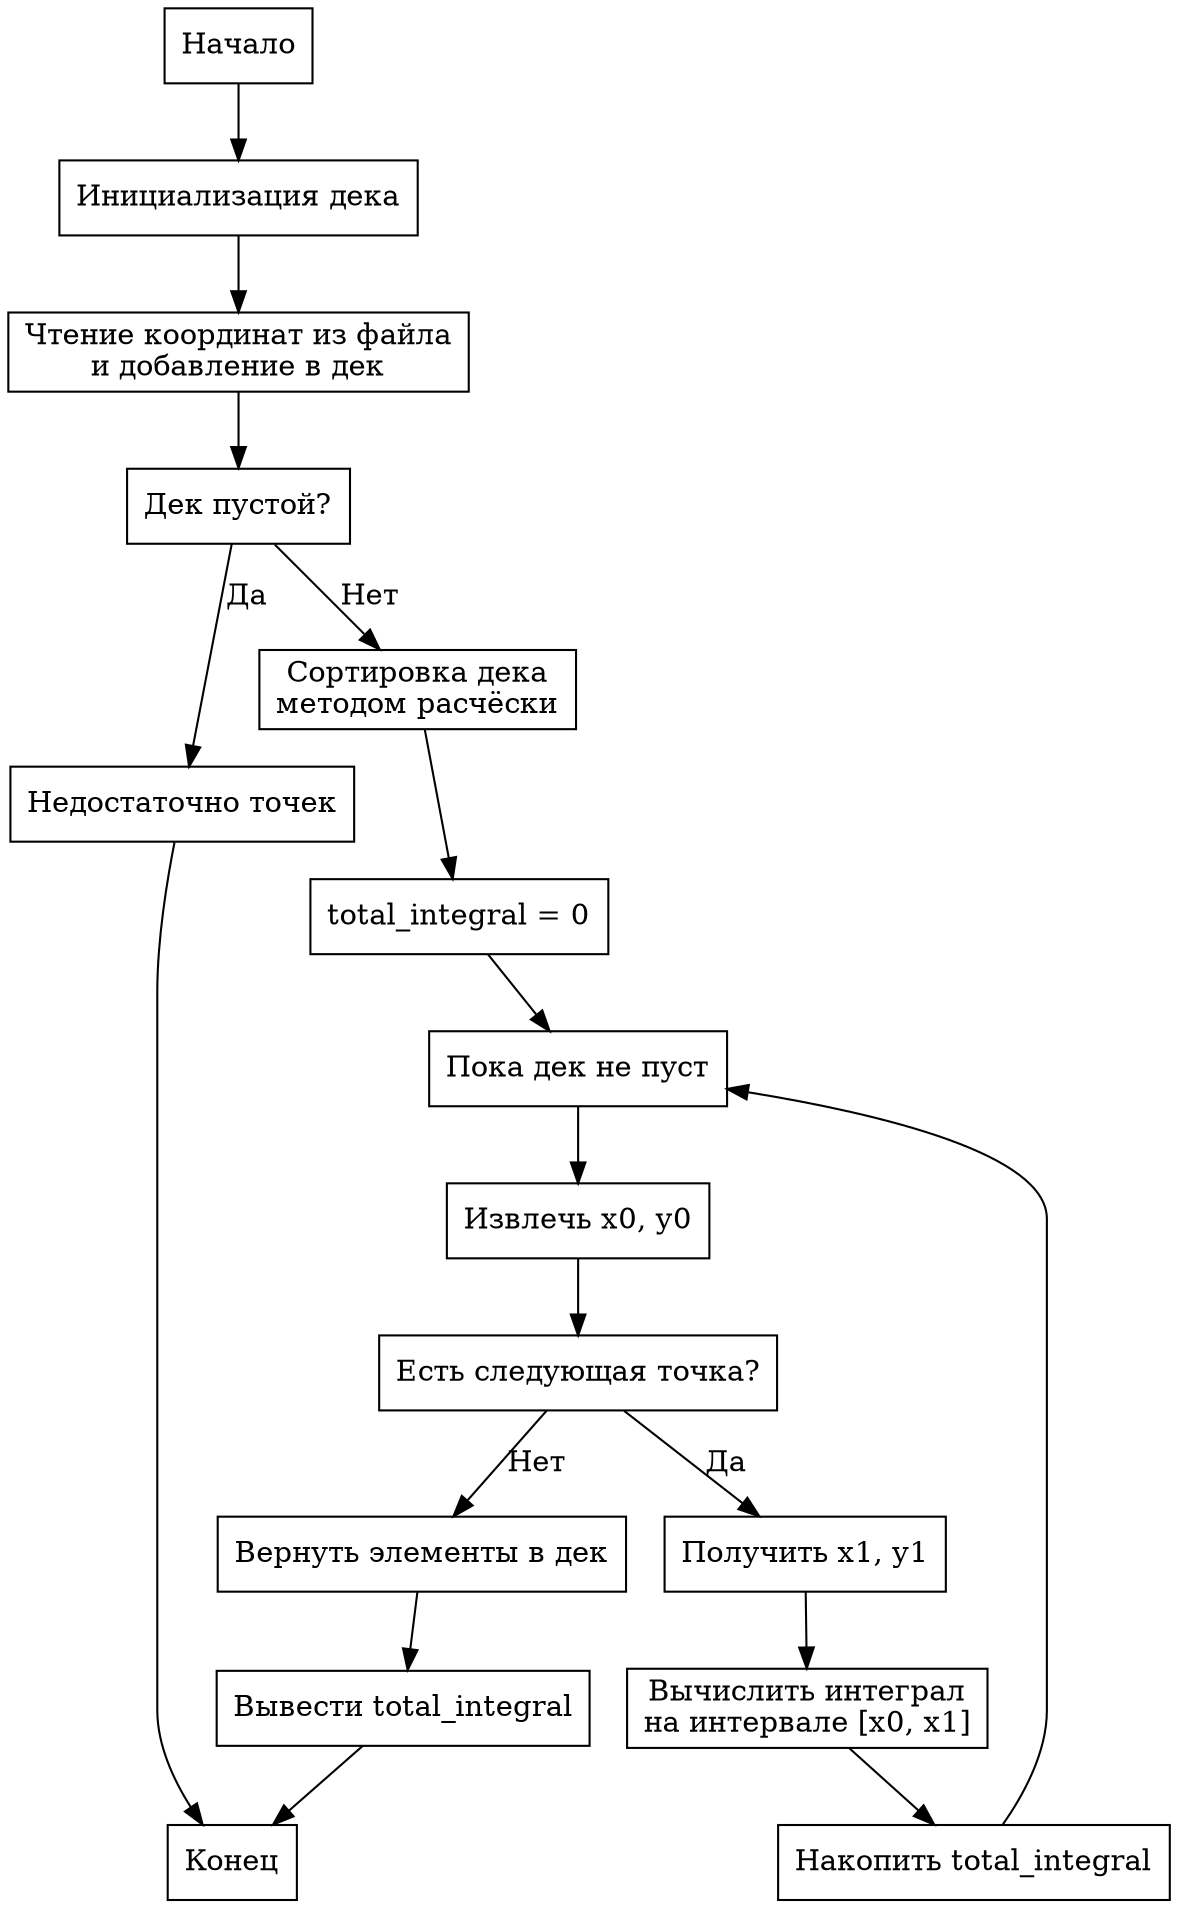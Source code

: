 digraph ProgramFlow {
    node [shape=rectangle];

    Start [label="Начало"];
    InitDeque [label="Инициализация дека"];
    ReadCoords [label="Чтение координат из файла\nи добавление в дек"];
    CheckEmpty [label="Дек пустой?"];
    NotEnough [label="Недостаточно точек"];
    CombSort [label="Сортировка дека\nметодом расчёски"];
    InitIntegral [label="total_integral = 0"];
    WhileNotEmpty [label="Пока дек не пуст"];
    PopFront [label="Извлечь x0, y0"];
    CheckNext [label="Есть следующая точка?"];
    GetNext [label="Получить x1, y1"];
    Integrate [label="Вычислить интеграл\nна интервале [x0, x1]"];
    Accumulate [label="Накопить total_integral"];
    ReturnItems [label="Вернуть элементы в дек"];
    OutputResult [label="Вывести total_integral"];
    End [label="Конец"];

    Start -> InitDeque -> ReadCoords -> CheckEmpty;
    CheckEmpty -> NotEnough [label="Да"];
    NotEnough -> End;
    CheckEmpty -> CombSort [label="Нет"];
    CombSort -> InitIntegral -> WhileNotEmpty;
    WhileNotEmpty -> PopFront -> CheckNext;
    CheckNext -> ReturnItems [label="Нет"];
    CheckNext -> GetNext [label="Да"];
    GetNext -> Integrate -> Accumulate -> WhileNotEmpty;
    ReturnItems -> OutputResult -> End;
}
